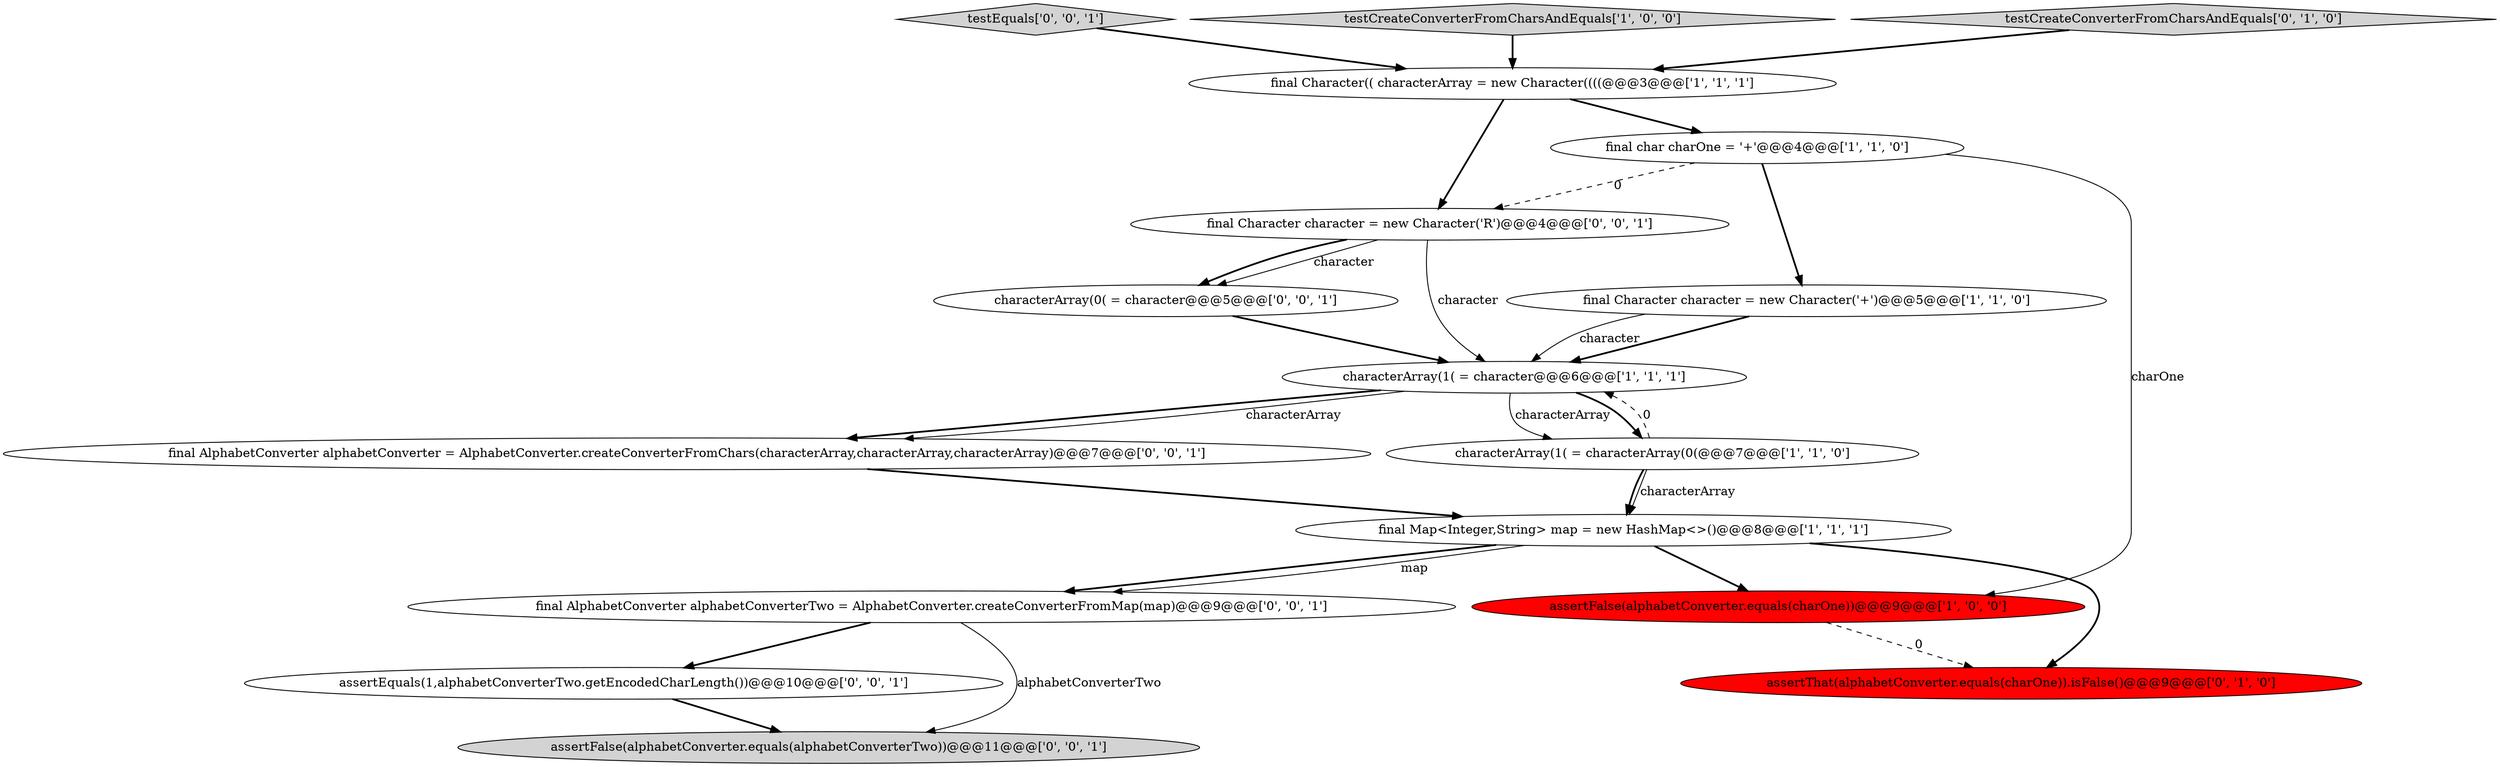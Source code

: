 digraph {
11 [style = filled, label = "testEquals['0', '0', '1']", fillcolor = lightgray, shape = diamond image = "AAA0AAABBB3BBB"];
9 [style = filled, label = "assertThat(alphabetConverter.equals(charOne)).isFalse()@@@9@@@['0', '1', '0']", fillcolor = red, shape = ellipse image = "AAA1AAABBB2BBB"];
6 [style = filled, label = "final Character(( characterArray = new Character((((@@@3@@@['1', '1', '1']", fillcolor = white, shape = ellipse image = "AAA0AAABBB1BBB"];
5 [style = filled, label = "final Map<Integer,String> map = new HashMap<>()@@@8@@@['1', '1', '1']", fillcolor = white, shape = ellipse image = "AAA0AAABBB1BBB"];
3 [style = filled, label = "final char charOne = '+'@@@4@@@['1', '1', '0']", fillcolor = white, shape = ellipse image = "AAA0AAABBB1BBB"];
7 [style = filled, label = "testCreateConverterFromCharsAndEquals['1', '0', '0']", fillcolor = lightgray, shape = diamond image = "AAA0AAABBB1BBB"];
2 [style = filled, label = "assertFalse(alphabetConverter.equals(charOne))@@@9@@@['1', '0', '0']", fillcolor = red, shape = ellipse image = "AAA1AAABBB1BBB"];
15 [style = filled, label = "assertFalse(alphabetConverter.equals(alphabetConverterTwo))@@@11@@@['0', '0', '1']", fillcolor = lightgray, shape = ellipse image = "AAA0AAABBB3BBB"];
1 [style = filled, label = "characterArray(1( = characterArray(0(@@@7@@@['1', '1', '0']", fillcolor = white, shape = ellipse image = "AAA0AAABBB1BBB"];
10 [style = filled, label = "final Character character = new Character('R')@@@4@@@['0', '0', '1']", fillcolor = white, shape = ellipse image = "AAA0AAABBB3BBB"];
16 [style = filled, label = "assertEquals(1,alphabetConverterTwo.getEncodedCharLength())@@@10@@@['0', '0', '1']", fillcolor = white, shape = ellipse image = "AAA0AAABBB3BBB"];
8 [style = filled, label = "testCreateConverterFromCharsAndEquals['0', '1', '0']", fillcolor = lightgray, shape = diamond image = "AAA0AAABBB2BBB"];
14 [style = filled, label = "final AlphabetConverter alphabetConverterTwo = AlphabetConverter.createConverterFromMap(map)@@@9@@@['0', '0', '1']", fillcolor = white, shape = ellipse image = "AAA0AAABBB3BBB"];
4 [style = filled, label = "characterArray(1( = character@@@6@@@['1', '1', '1']", fillcolor = white, shape = ellipse image = "AAA0AAABBB1BBB"];
13 [style = filled, label = "characterArray(0( = character@@@5@@@['0', '0', '1']", fillcolor = white, shape = ellipse image = "AAA0AAABBB3BBB"];
0 [style = filled, label = "final Character character = new Character('+')@@@5@@@['1', '1', '0']", fillcolor = white, shape = ellipse image = "AAA0AAABBB1BBB"];
12 [style = filled, label = "final AlphabetConverter alphabetConverter = AlphabetConverter.createConverterFromChars(characterArray,characterArray,characterArray)@@@7@@@['0', '0', '1']", fillcolor = white, shape = ellipse image = "AAA0AAABBB3BBB"];
1->5 [style = bold, label=""];
14->16 [style = bold, label=""];
6->3 [style = bold, label=""];
16->15 [style = bold, label=""];
4->1 [style = solid, label="characterArray"];
14->15 [style = solid, label="alphabetConverterTwo"];
10->13 [style = solid, label="character"];
12->5 [style = bold, label=""];
5->9 [style = bold, label=""];
11->6 [style = bold, label=""];
1->4 [style = dashed, label="0"];
1->5 [style = solid, label="characterArray"];
8->6 [style = bold, label=""];
5->14 [style = bold, label=""];
3->2 [style = solid, label="charOne"];
3->0 [style = bold, label=""];
5->2 [style = bold, label=""];
5->14 [style = solid, label="map"];
10->13 [style = bold, label=""];
0->4 [style = bold, label=""];
2->9 [style = dashed, label="0"];
6->10 [style = bold, label=""];
7->6 [style = bold, label=""];
4->12 [style = bold, label=""];
4->12 [style = solid, label="characterArray"];
4->1 [style = bold, label=""];
3->10 [style = dashed, label="0"];
10->4 [style = solid, label="character"];
0->4 [style = solid, label="character"];
13->4 [style = bold, label=""];
}
